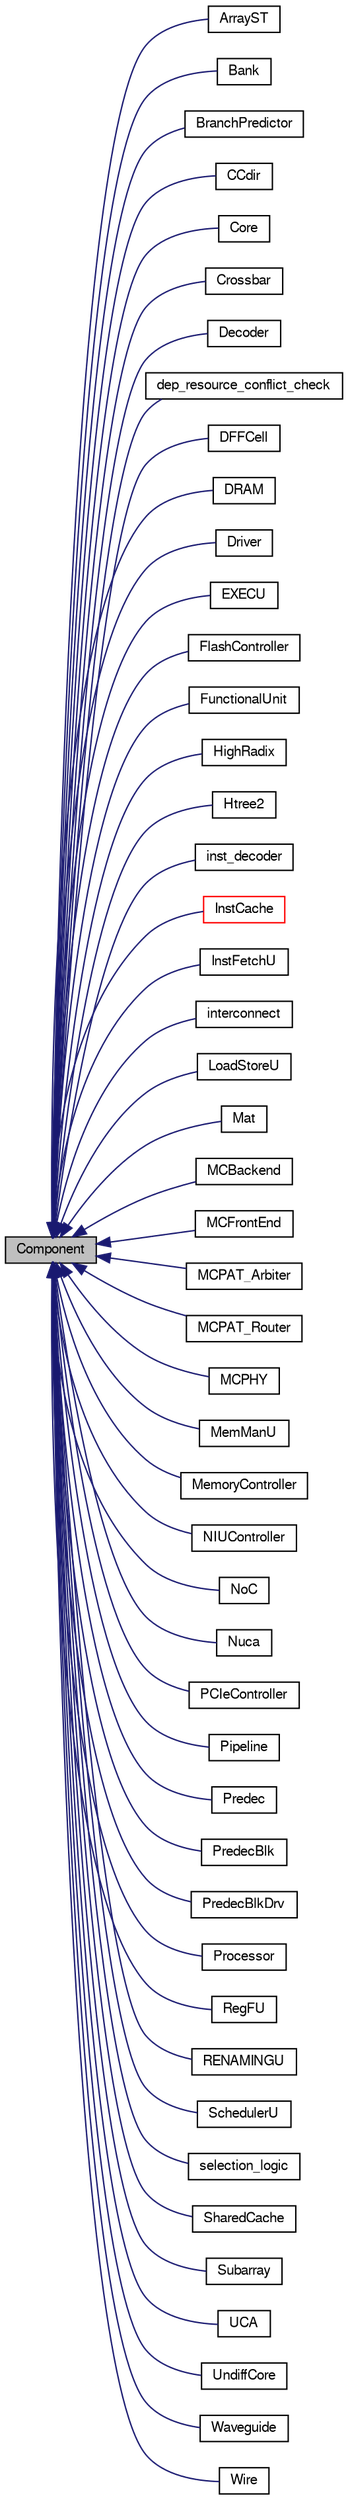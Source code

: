 digraph G
{
  bgcolor="transparent";
  edge [fontname="FreeSans",fontsize="10",labelfontname="FreeSans",labelfontsize="10"];
  node [fontname="FreeSans",fontsize="10",shape=record];
  rankdir=LR;
  Node1 [label="Component",height=0.2,width=0.4,color="black", fillcolor="grey75", style="filled" fontcolor="black"];
  Node1 -> Node2 [dir=back,color="midnightblue",fontsize="10",style="solid",fontname="FreeSans"];
  Node2 [label="ArrayST",height=0.2,width=0.4,color="black",URL="$classArrayST.html"];
  Node1 -> Node3 [dir=back,color="midnightblue",fontsize="10",style="solid",fontname="FreeSans"];
  Node3 [label="Bank",height=0.2,width=0.4,color="black",URL="$classBank.html"];
  Node1 -> Node4 [dir=back,color="midnightblue",fontsize="10",style="solid",fontname="FreeSans"];
  Node4 [label="BranchPredictor",height=0.2,width=0.4,color="black",URL="$classBranchPredictor.html"];
  Node1 -> Node5 [dir=back,color="midnightblue",fontsize="10",style="solid",fontname="FreeSans"];
  Node5 [label="CCdir",height=0.2,width=0.4,color="black",URL="$classCCdir.html"];
  Node1 -> Node6 [dir=back,color="midnightblue",fontsize="10",style="solid",fontname="FreeSans"];
  Node6 [label="Core",height=0.2,width=0.4,color="black",URL="$classCore.html"];
  Node1 -> Node7 [dir=back,color="midnightblue",fontsize="10",style="solid",fontname="FreeSans"];
  Node7 [label="Crossbar",height=0.2,width=0.4,color="black",URL="$classCrossbar.html"];
  Node1 -> Node8 [dir=back,color="midnightblue",fontsize="10",style="solid",fontname="FreeSans"];
  Node8 [label="Decoder",height=0.2,width=0.4,color="black",URL="$classDecoder.html"];
  Node1 -> Node9 [dir=back,color="midnightblue",fontsize="10",style="solid",fontname="FreeSans"];
  Node9 [label="dep_resource_conflict_check",height=0.2,width=0.4,color="black",URL="$classdep__resource__conflict__check.html"];
  Node1 -> Node10 [dir=back,color="midnightblue",fontsize="10",style="solid",fontname="FreeSans"];
  Node10 [label="DFFCell",height=0.2,width=0.4,color="black",URL="$classDFFCell.html"];
  Node1 -> Node11 [dir=back,color="midnightblue",fontsize="10",style="solid",fontname="FreeSans"];
  Node11 [label="DRAM",height=0.2,width=0.4,color="black",URL="$classDRAM.html"];
  Node1 -> Node12 [dir=back,color="midnightblue",fontsize="10",style="solid",fontname="FreeSans"];
  Node12 [label="Driver",height=0.2,width=0.4,color="black",URL="$classDriver.html"];
  Node1 -> Node13 [dir=back,color="midnightblue",fontsize="10",style="solid",fontname="FreeSans"];
  Node13 [label="EXECU",height=0.2,width=0.4,color="black",URL="$classEXECU.html"];
  Node1 -> Node14 [dir=back,color="midnightblue",fontsize="10",style="solid",fontname="FreeSans"];
  Node14 [label="FlashController",height=0.2,width=0.4,color="black",URL="$classFlashController.html"];
  Node1 -> Node15 [dir=back,color="midnightblue",fontsize="10",style="solid",fontname="FreeSans"];
  Node15 [label="FunctionalUnit",height=0.2,width=0.4,color="black",URL="$classFunctionalUnit.html"];
  Node1 -> Node16 [dir=back,color="midnightblue",fontsize="10",style="solid",fontname="FreeSans"];
  Node16 [label="HighRadix",height=0.2,width=0.4,color="black",URL="$classHighRadix.html"];
  Node1 -> Node17 [dir=back,color="midnightblue",fontsize="10",style="solid",fontname="FreeSans"];
  Node17 [label="Htree2",height=0.2,width=0.4,color="black",URL="$classHtree2.html"];
  Node1 -> Node18 [dir=back,color="midnightblue",fontsize="10",style="solid",fontname="FreeSans"];
  Node18 [label="inst_decoder",height=0.2,width=0.4,color="black",URL="$classinst__decoder.html"];
  Node1 -> Node19 [dir=back,color="midnightblue",fontsize="10",style="solid",fontname="FreeSans"];
  Node19 [label="InstCache",height=0.2,width=0.4,color="red",URL="$classInstCache.html"];
  Node1 -> Node20 [dir=back,color="midnightblue",fontsize="10",style="solid",fontname="FreeSans"];
  Node20 [label="InstFetchU",height=0.2,width=0.4,color="black",URL="$classInstFetchU.html"];
  Node1 -> Node21 [dir=back,color="midnightblue",fontsize="10",style="solid",fontname="FreeSans"];
  Node21 [label="interconnect",height=0.2,width=0.4,color="black",URL="$classinterconnect.html"];
  Node1 -> Node22 [dir=back,color="midnightblue",fontsize="10",style="solid",fontname="FreeSans"];
  Node22 [label="LoadStoreU",height=0.2,width=0.4,color="black",URL="$classLoadStoreU.html"];
  Node1 -> Node23 [dir=back,color="midnightblue",fontsize="10",style="solid",fontname="FreeSans"];
  Node23 [label="Mat",height=0.2,width=0.4,color="black",URL="$classMat.html"];
  Node1 -> Node24 [dir=back,color="midnightblue",fontsize="10",style="solid",fontname="FreeSans"];
  Node24 [label="MCBackend",height=0.2,width=0.4,color="black",URL="$classMCBackend.html"];
  Node1 -> Node25 [dir=back,color="midnightblue",fontsize="10",style="solid",fontname="FreeSans"];
  Node25 [label="MCFrontEnd",height=0.2,width=0.4,color="black",URL="$classMCFrontEnd.html"];
  Node1 -> Node26 [dir=back,color="midnightblue",fontsize="10",style="solid",fontname="FreeSans"];
  Node26 [label="MCPAT_Arbiter",height=0.2,width=0.4,color="black",URL="$classMCPAT__Arbiter.html"];
  Node1 -> Node27 [dir=back,color="midnightblue",fontsize="10",style="solid",fontname="FreeSans"];
  Node27 [label="MCPAT_Router",height=0.2,width=0.4,color="black",URL="$classMCPAT__Router.html"];
  Node1 -> Node28 [dir=back,color="midnightblue",fontsize="10",style="solid",fontname="FreeSans"];
  Node28 [label="MCPHY",height=0.2,width=0.4,color="black",URL="$classMCPHY.html"];
  Node1 -> Node29 [dir=back,color="midnightblue",fontsize="10",style="solid",fontname="FreeSans"];
  Node29 [label="MemManU",height=0.2,width=0.4,color="black",URL="$classMemManU.html"];
  Node1 -> Node30 [dir=back,color="midnightblue",fontsize="10",style="solid",fontname="FreeSans"];
  Node30 [label="MemoryController",height=0.2,width=0.4,color="black",URL="$classMemoryController.html"];
  Node1 -> Node31 [dir=back,color="midnightblue",fontsize="10",style="solid",fontname="FreeSans"];
  Node31 [label="NIUController",height=0.2,width=0.4,color="black",URL="$classNIUController.html"];
  Node1 -> Node32 [dir=back,color="midnightblue",fontsize="10",style="solid",fontname="FreeSans"];
  Node32 [label="NoC",height=0.2,width=0.4,color="black",URL="$classNoC.html"];
  Node1 -> Node33 [dir=back,color="midnightblue",fontsize="10",style="solid",fontname="FreeSans"];
  Node33 [label="Nuca",height=0.2,width=0.4,color="black",URL="$classNuca.html"];
  Node1 -> Node34 [dir=back,color="midnightblue",fontsize="10",style="solid",fontname="FreeSans"];
  Node34 [label="PCIeController",height=0.2,width=0.4,color="black",URL="$classPCIeController.html"];
  Node1 -> Node35 [dir=back,color="midnightblue",fontsize="10",style="solid",fontname="FreeSans"];
  Node35 [label="Pipeline",height=0.2,width=0.4,color="black",URL="$classPipeline.html"];
  Node1 -> Node36 [dir=back,color="midnightblue",fontsize="10",style="solid",fontname="FreeSans"];
  Node36 [label="Predec",height=0.2,width=0.4,color="black",URL="$classPredec.html"];
  Node1 -> Node37 [dir=back,color="midnightblue",fontsize="10",style="solid",fontname="FreeSans"];
  Node37 [label="PredecBlk",height=0.2,width=0.4,color="black",URL="$classPredecBlk.html"];
  Node1 -> Node38 [dir=back,color="midnightblue",fontsize="10",style="solid",fontname="FreeSans"];
  Node38 [label="PredecBlkDrv",height=0.2,width=0.4,color="black",URL="$classPredecBlkDrv.html"];
  Node1 -> Node39 [dir=back,color="midnightblue",fontsize="10",style="solid",fontname="FreeSans"];
  Node39 [label="Processor",height=0.2,width=0.4,color="black",URL="$classProcessor.html"];
  Node1 -> Node40 [dir=back,color="midnightblue",fontsize="10",style="solid",fontname="FreeSans"];
  Node40 [label="RegFU",height=0.2,width=0.4,color="black",URL="$classRegFU.html"];
  Node1 -> Node41 [dir=back,color="midnightblue",fontsize="10",style="solid",fontname="FreeSans"];
  Node41 [label="RENAMINGU",height=0.2,width=0.4,color="black",URL="$classRENAMINGU.html"];
  Node1 -> Node42 [dir=back,color="midnightblue",fontsize="10",style="solid",fontname="FreeSans"];
  Node42 [label="SchedulerU",height=0.2,width=0.4,color="black",URL="$classSchedulerU.html"];
  Node1 -> Node43 [dir=back,color="midnightblue",fontsize="10",style="solid",fontname="FreeSans"];
  Node43 [label="selection_logic",height=0.2,width=0.4,color="black",URL="$classselection__logic.html"];
  Node1 -> Node44 [dir=back,color="midnightblue",fontsize="10",style="solid",fontname="FreeSans"];
  Node44 [label="SharedCache",height=0.2,width=0.4,color="black",URL="$classSharedCache.html"];
  Node1 -> Node45 [dir=back,color="midnightblue",fontsize="10",style="solid",fontname="FreeSans"];
  Node45 [label="Subarray",height=0.2,width=0.4,color="black",URL="$classSubarray.html"];
  Node1 -> Node46 [dir=back,color="midnightblue",fontsize="10",style="solid",fontname="FreeSans"];
  Node46 [label="UCA",height=0.2,width=0.4,color="black",URL="$classUCA.html"];
  Node1 -> Node47 [dir=back,color="midnightblue",fontsize="10",style="solid",fontname="FreeSans"];
  Node47 [label="UndiffCore",height=0.2,width=0.4,color="black",URL="$classUndiffCore.html"];
  Node1 -> Node48 [dir=back,color="midnightblue",fontsize="10",style="solid",fontname="FreeSans"];
  Node48 [label="Waveguide",height=0.2,width=0.4,color="black",URL="$classWaveguide.html"];
  Node1 -> Node49 [dir=back,color="midnightblue",fontsize="10",style="solid",fontname="FreeSans"];
  Node49 [label="Wire",height=0.2,width=0.4,color="black",URL="$classWire.html"];
}
